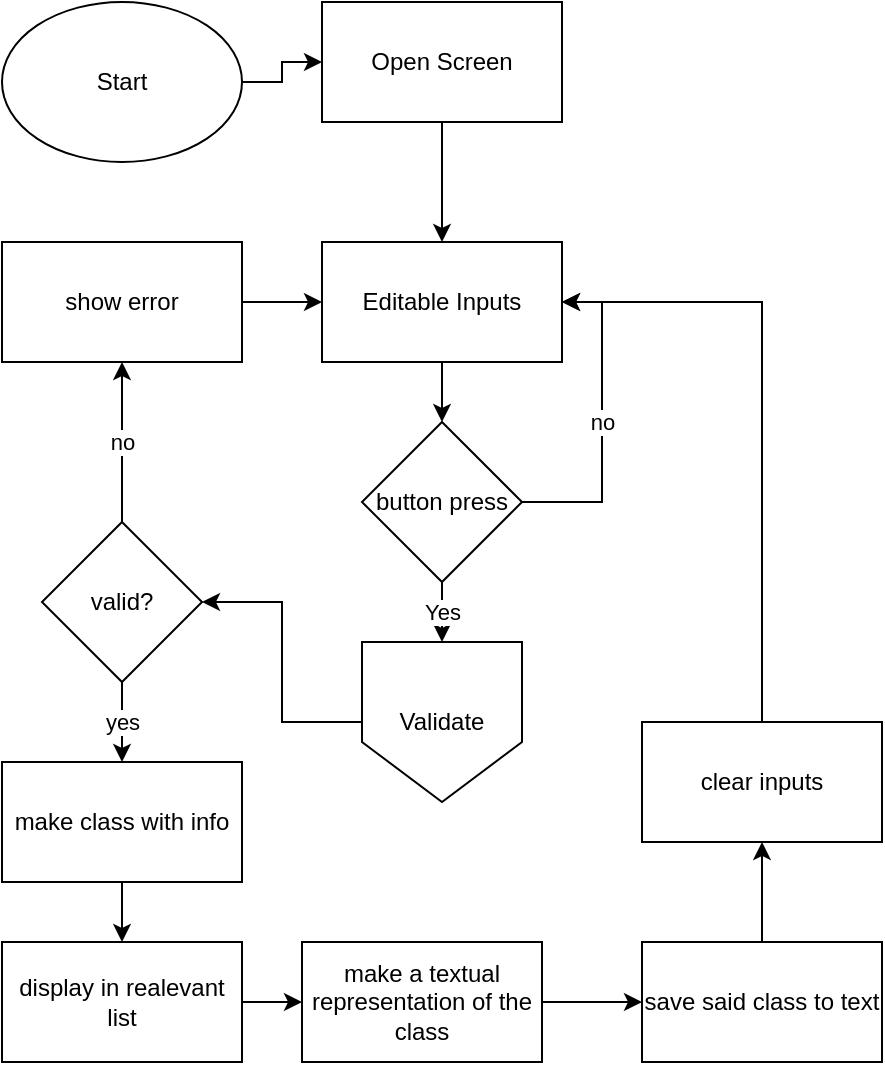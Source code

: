 <mxfile version="13.9.9" type="device"><diagram name="UI" id="n6Wm4xatbLt7hEbNFKrT"><mxGraphModel dx="1086" dy="798" grid="1" gridSize="10" guides="1" tooltips="1" connect="1" arrows="1" fold="1" page="1" pageScale="1" pageWidth="827" pageHeight="1169" math="0" shadow="0"><root><mxCell id="0"/><mxCell id="1" parent="0"/><mxCell id="Y77Rjj0uk_8qPPd0dGQJ-4" value="" style="edgeStyle=orthogonalEdgeStyle;rounded=0;orthogonalLoop=1;jettySize=auto;html=1;" edge="1" parent="1" source="Y77Rjj0uk_8qPPd0dGQJ-2" target="Y77Rjj0uk_8qPPd0dGQJ-3"><mxGeometry relative="1" as="geometry"/></mxCell><mxCell id="Y77Rjj0uk_8qPPd0dGQJ-2" value="Start" style="ellipse;whiteSpace=wrap;html=1;" vertex="1" parent="1"><mxGeometry width="120" height="80" as="geometry"/></mxCell><mxCell id="Y77Rjj0uk_8qPPd0dGQJ-7" value="" style="edgeStyle=orthogonalEdgeStyle;rounded=0;orthogonalLoop=1;jettySize=auto;html=1;" edge="1" parent="1" source="Y77Rjj0uk_8qPPd0dGQJ-3" target="Y77Rjj0uk_8qPPd0dGQJ-6"><mxGeometry relative="1" as="geometry"/></mxCell><mxCell id="Y77Rjj0uk_8qPPd0dGQJ-3" value="Open Screen" style="rounded=0;whiteSpace=wrap;html=1;" vertex="1" parent="1"><mxGeometry x="160" width="120" height="60" as="geometry"/></mxCell><mxCell id="Y77Rjj0uk_8qPPd0dGQJ-10" value="" style="edgeStyle=orthogonalEdgeStyle;rounded=0;orthogonalLoop=1;jettySize=auto;html=1;" edge="1" parent="1" source="Y77Rjj0uk_8qPPd0dGQJ-6" target="Y77Rjj0uk_8qPPd0dGQJ-9"><mxGeometry relative="1" as="geometry"/></mxCell><mxCell id="Y77Rjj0uk_8qPPd0dGQJ-6" value="Editable Inputs" style="rounded=0;whiteSpace=wrap;html=1;" vertex="1" parent="1"><mxGeometry x="160" y="120" width="120" height="60" as="geometry"/></mxCell><mxCell id="KYZYKSSsSCix-OXdvCJV-1" value="no" style="edgeStyle=orthogonalEdgeStyle;rounded=0;orthogonalLoop=1;jettySize=auto;html=1;entryX=1;entryY=0.5;entryDx=0;entryDy=0;" edge="1" parent="1" source="Y77Rjj0uk_8qPPd0dGQJ-9" target="Y77Rjj0uk_8qPPd0dGQJ-6"><mxGeometry relative="1" as="geometry"><Array as="points"><mxPoint x="300" y="250"/><mxPoint x="300" y="150"/></Array></mxGeometry></mxCell><mxCell id="KYZYKSSsSCix-OXdvCJV-5" value="Yes" style="edgeStyle=orthogonalEdgeStyle;rounded=0;orthogonalLoop=1;jettySize=auto;html=1;" edge="1" parent="1" source="Y77Rjj0uk_8qPPd0dGQJ-9" target="KYZYKSSsSCix-OXdvCJV-3"><mxGeometry relative="1" as="geometry"/></mxCell><mxCell id="Y77Rjj0uk_8qPPd0dGQJ-9" value="button press" style="rhombus;whiteSpace=wrap;html=1;" vertex="1" parent="1"><mxGeometry x="180" y="210" width="80" height="80" as="geometry"/></mxCell><mxCell id="KYZYKSSsSCix-OXdvCJV-7" style="edgeStyle=orthogonalEdgeStyle;rounded=0;orthogonalLoop=1;jettySize=auto;html=1;entryX=1;entryY=0.5;entryDx=0;entryDy=0;" edge="1" parent="1" source="KYZYKSSsSCix-OXdvCJV-3" target="KYZYKSSsSCix-OXdvCJV-6"><mxGeometry relative="1" as="geometry"/></mxCell><mxCell id="KYZYKSSsSCix-OXdvCJV-3" value="Validate" style="shape=offPageConnector;whiteSpace=wrap;html=1;" vertex="1" parent="1"><mxGeometry x="180" y="320" width="80" height="80" as="geometry"/></mxCell><mxCell id="KYZYKSSsSCix-OXdvCJV-9" value="no" style="edgeStyle=orthogonalEdgeStyle;rounded=0;orthogonalLoop=1;jettySize=auto;html=1;" edge="1" parent="1" source="KYZYKSSsSCix-OXdvCJV-6" target="KYZYKSSsSCix-OXdvCJV-8"><mxGeometry relative="1" as="geometry"/></mxCell><mxCell id="KYZYKSSsSCix-OXdvCJV-12" value="yes" style="edgeStyle=orthogonalEdgeStyle;rounded=0;orthogonalLoop=1;jettySize=auto;html=1;" edge="1" parent="1" source="KYZYKSSsSCix-OXdvCJV-6" target="KYZYKSSsSCix-OXdvCJV-11"><mxGeometry relative="1" as="geometry"/></mxCell><mxCell id="KYZYKSSsSCix-OXdvCJV-6" value="valid?" style="rhombus;whiteSpace=wrap;html=1;" vertex="1" parent="1"><mxGeometry x="20" y="260" width="80" height="80" as="geometry"/></mxCell><mxCell id="KYZYKSSsSCix-OXdvCJV-10" value="" style="edgeStyle=orthogonalEdgeStyle;rounded=0;orthogonalLoop=1;jettySize=auto;html=1;" edge="1" parent="1" source="KYZYKSSsSCix-OXdvCJV-8" target="Y77Rjj0uk_8qPPd0dGQJ-6"><mxGeometry relative="1" as="geometry"/></mxCell><mxCell id="KYZYKSSsSCix-OXdvCJV-8" value="show error" style="rounded=0;whiteSpace=wrap;html=1;" vertex="1" parent="1"><mxGeometry y="120" width="120" height="60" as="geometry"/></mxCell><mxCell id="KYZYKSSsSCix-OXdvCJV-15" value="" style="edgeStyle=orthogonalEdgeStyle;rounded=0;orthogonalLoop=1;jettySize=auto;html=1;" edge="1" parent="1" source="KYZYKSSsSCix-OXdvCJV-11" target="KYZYKSSsSCix-OXdvCJV-14"><mxGeometry relative="1" as="geometry"/></mxCell><mxCell id="KYZYKSSsSCix-OXdvCJV-11" value="make class with info" style="rounded=0;whiteSpace=wrap;html=1;" vertex="1" parent="1"><mxGeometry y="380" width="120" height="60" as="geometry"/></mxCell><mxCell id="KYZYKSSsSCix-OXdvCJV-18" value="" style="edgeStyle=orthogonalEdgeStyle;rounded=0;orthogonalLoop=1;jettySize=auto;html=1;" edge="1" parent="1" source="KYZYKSSsSCix-OXdvCJV-13" target="KYZYKSSsSCix-OXdvCJV-17"><mxGeometry relative="1" as="geometry"/></mxCell><mxCell id="KYZYKSSsSCix-OXdvCJV-13" value="make a textual representation of the class" style="rounded=0;whiteSpace=wrap;html=1;" vertex="1" parent="1"><mxGeometry x="150" y="470" width="120" height="60" as="geometry"/></mxCell><mxCell id="KYZYKSSsSCix-OXdvCJV-16" value="" style="edgeStyle=orthogonalEdgeStyle;rounded=0;orthogonalLoop=1;jettySize=auto;html=1;" edge="1" parent="1" source="KYZYKSSsSCix-OXdvCJV-14" target="KYZYKSSsSCix-OXdvCJV-13"><mxGeometry relative="1" as="geometry"/></mxCell><mxCell id="KYZYKSSsSCix-OXdvCJV-14" value="display in realevant list" style="rounded=0;whiteSpace=wrap;html=1;" vertex="1" parent="1"><mxGeometry y="470" width="120" height="60" as="geometry"/></mxCell><mxCell id="KYZYKSSsSCix-OXdvCJV-21" value="" style="edgeStyle=orthogonalEdgeStyle;rounded=0;orthogonalLoop=1;jettySize=auto;html=1;" edge="1" parent="1" source="KYZYKSSsSCix-OXdvCJV-17" target="KYZYKSSsSCix-OXdvCJV-20"><mxGeometry relative="1" as="geometry"/></mxCell><mxCell id="KYZYKSSsSCix-OXdvCJV-17" value="save said class to text" style="rounded=0;whiteSpace=wrap;html=1;" vertex="1" parent="1"><mxGeometry x="320" y="470" width="120" height="60" as="geometry"/></mxCell><mxCell id="KYZYKSSsSCix-OXdvCJV-22" style="edgeStyle=orthogonalEdgeStyle;rounded=0;orthogonalLoop=1;jettySize=auto;html=1;entryX=1;entryY=0.5;entryDx=0;entryDy=0;" edge="1" parent="1" source="KYZYKSSsSCix-OXdvCJV-20" target="Y77Rjj0uk_8qPPd0dGQJ-6"><mxGeometry relative="1" as="geometry"><Array as="points"><mxPoint x="380" y="150"/></Array></mxGeometry></mxCell><mxCell id="KYZYKSSsSCix-OXdvCJV-20" value="clear inputs" style="rounded=0;whiteSpace=wrap;html=1;" vertex="1" parent="1"><mxGeometry x="320" y="360" width="120" height="60" as="geometry"/></mxCell></root></mxGraphModel></diagram></mxfile>
